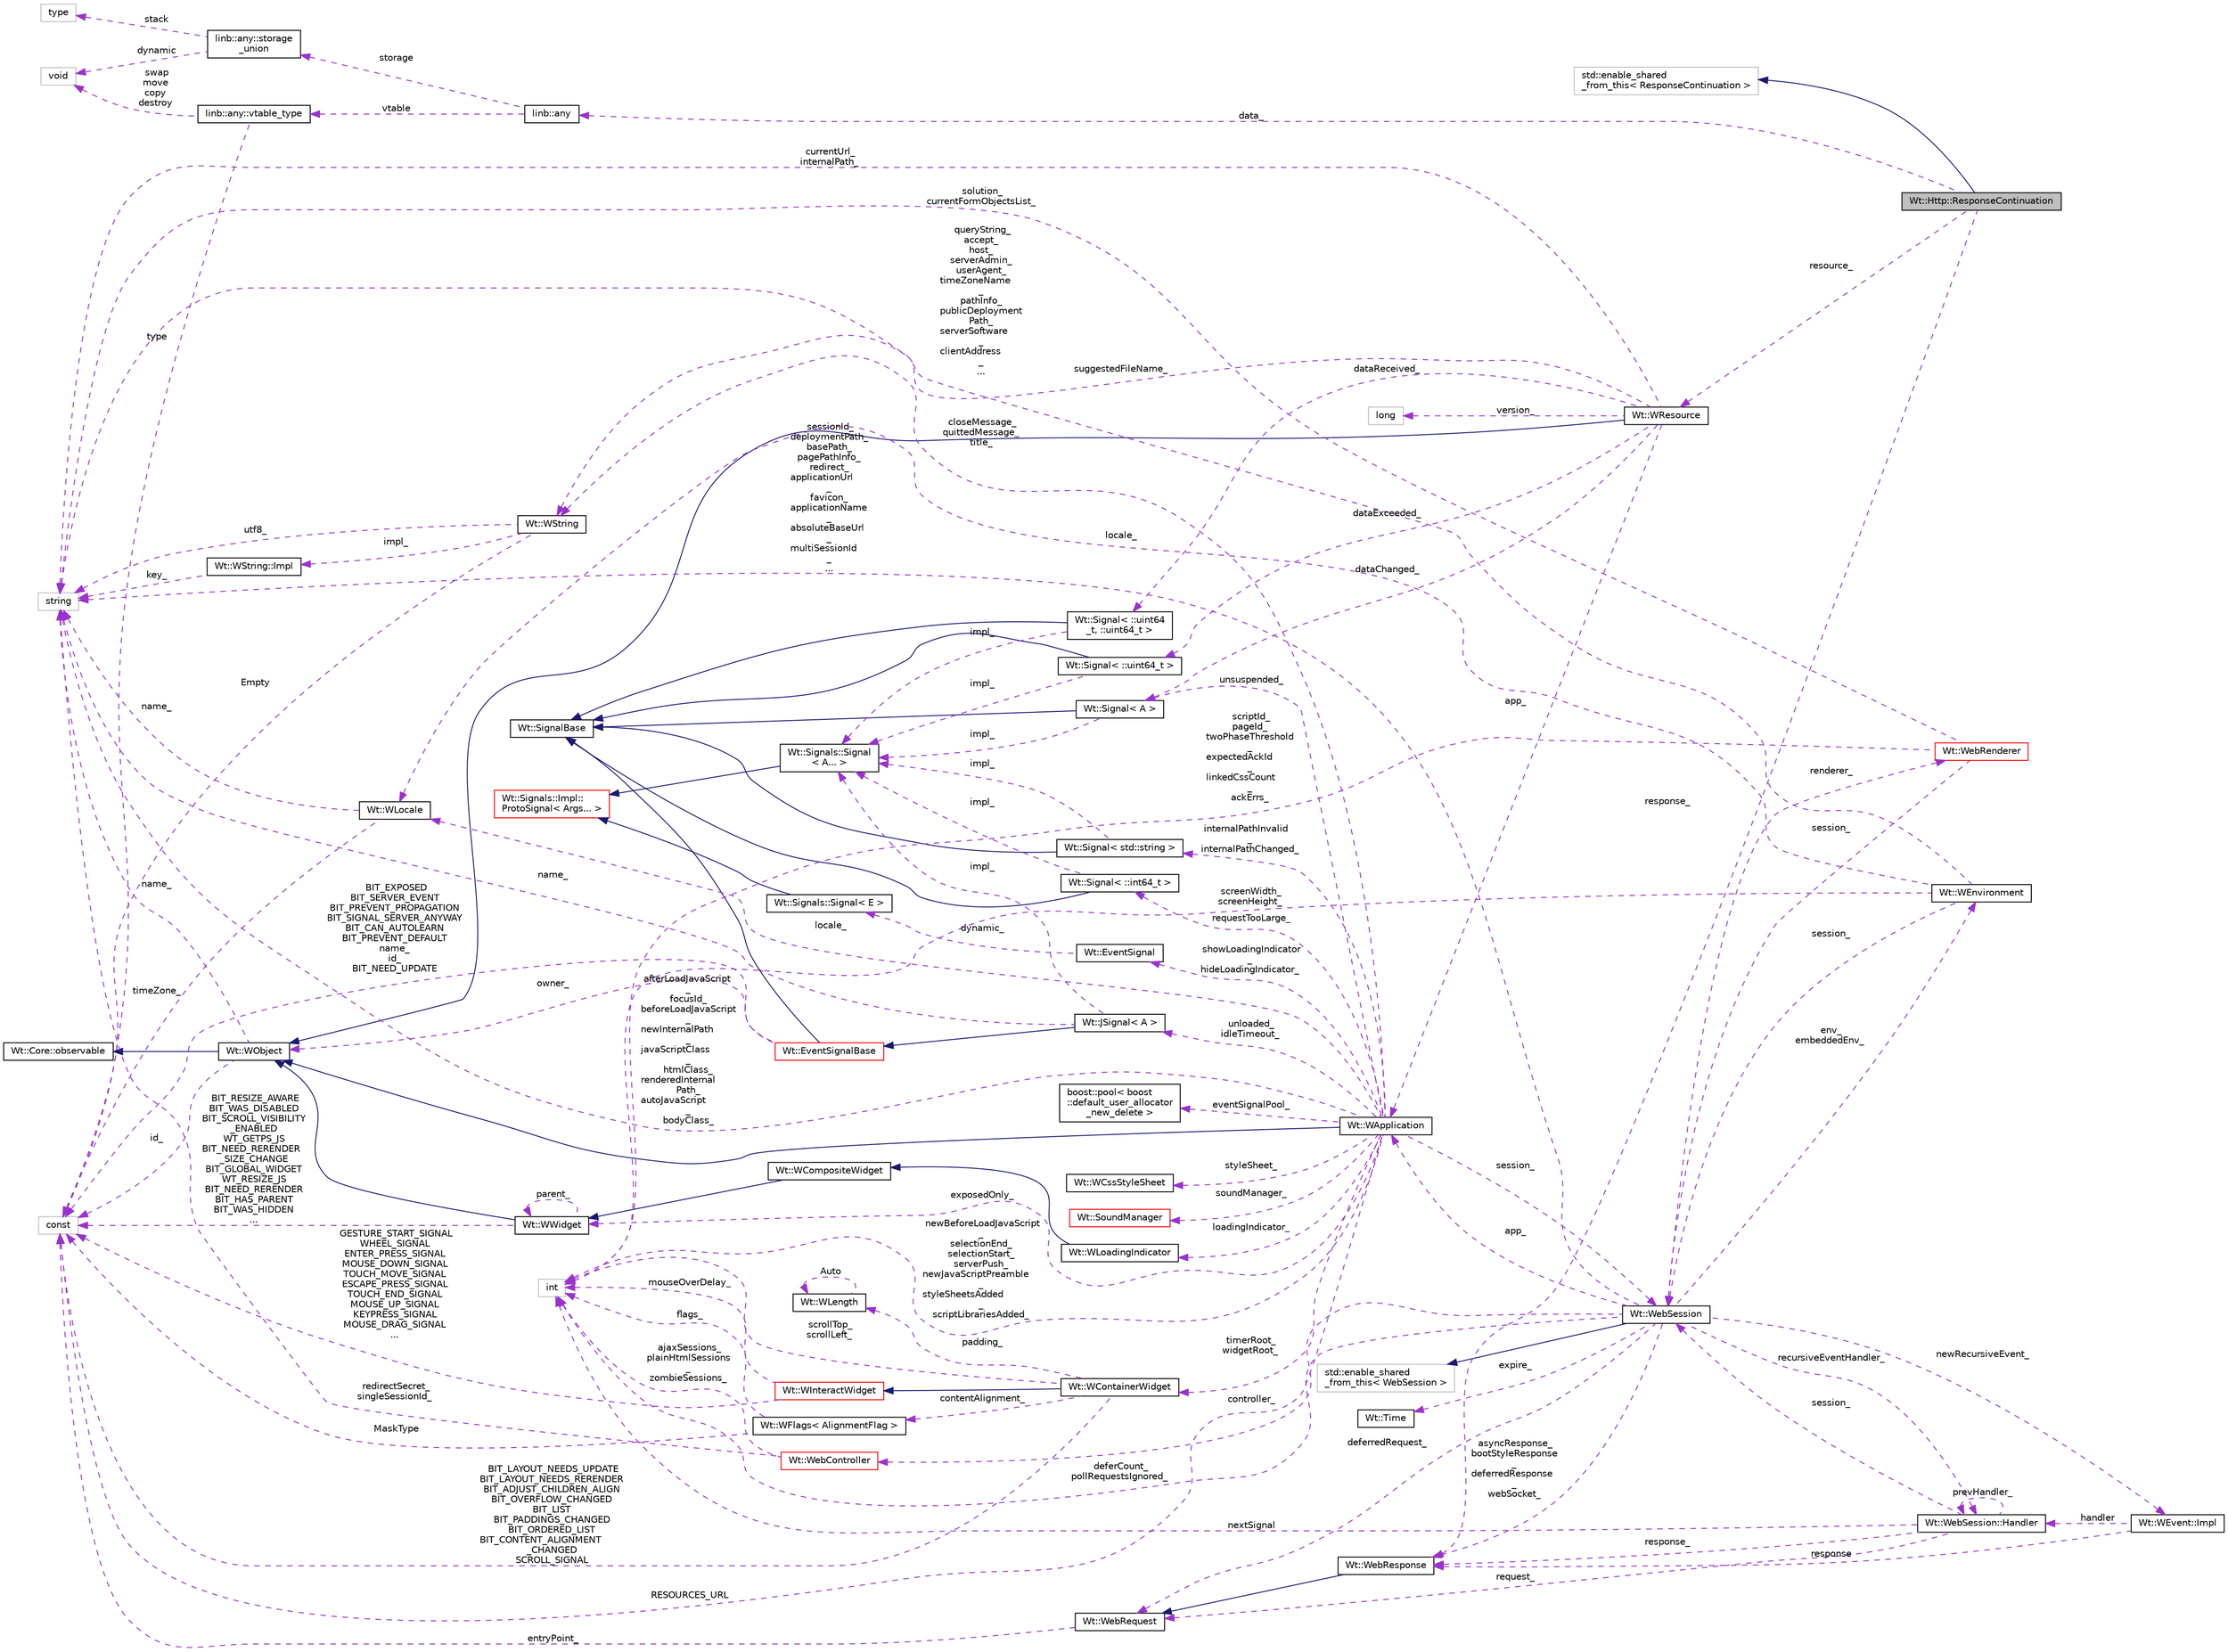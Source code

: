 digraph "Wt::Http::ResponseContinuation"
{
 // LATEX_PDF_SIZE
  edge [fontname="Helvetica",fontsize="10",labelfontname="Helvetica",labelfontsize="10"];
  node [fontname="Helvetica",fontsize="10",shape=record];
  rankdir="LR";
  Node1 [label="Wt::Http::ResponseContinuation",height=0.2,width=0.4,color="black", fillcolor="grey75", style="filled", fontcolor="black",tooltip="A resource response continuation object."];
  Node2 -> Node1 [dir="back",color="midnightblue",fontsize="10",style="solid",fontname="Helvetica"];
  Node2 [label="std::enable_shared\l_from_this\< ResponseContinuation \>",height=0.2,width=0.4,color="grey75", fillcolor="white", style="filled",tooltip=" "];
  Node3 -> Node1 [dir="back",color="darkorchid3",fontsize="10",style="dashed",label=" resource_" ,fontname="Helvetica"];
  Node3 [label="Wt::WResource",height=0.2,width=0.4,color="black", fillcolor="white", style="filled",URL="$classWt_1_1WResource.html",tooltip="An object which can be rendered in the HTTP protocol."];
  Node4 -> Node3 [dir="back",color="midnightblue",fontsize="10",style="solid",fontname="Helvetica"];
  Node4 [label="Wt::WObject",height=0.2,width=0.4,color="black", fillcolor="white", style="filled",URL="$classWt_1_1WObject.html",tooltip="A base class for objects that participate in the signal/slot system."];
  Node5 -> Node4 [dir="back",color="midnightblue",fontsize="10",style="solid",fontname="Helvetica"];
  Node5 [label="Wt::Core::observable",height=0.2,width=0.4,color="black", fillcolor="white", style="filled",URL="$classWt_1_1Core_1_1observable.html",tooltip="A base class for objects whose life-time can be tracked."];
  Node6 -> Node4 [dir="back",color="darkorchid3",fontsize="10",style="dashed",label=" name_" ,fontname="Helvetica"];
  Node6 [label="string",height=0.2,width=0.4,color="grey75", fillcolor="white", style="filled",tooltip=" "];
  Node7 -> Node4 [dir="back",color="darkorchid3",fontsize="10",style="dashed",label=" id_" ,fontname="Helvetica"];
  Node7 [label="const",height=0.2,width=0.4,color="grey75", fillcolor="white", style="filled",tooltip=" "];
  Node8 -> Node3 [dir="back",color="darkorchid3",fontsize="10",style="dashed",label=" dataChanged_" ,fontname="Helvetica"];
  Node8 [label="Wt::Signal\< A \>",height=0.2,width=0.4,color="black", fillcolor="white", style="filled",URL="$classWt_1_1Signal.html",tooltip="A signal that propagates events to listeners."];
  Node9 -> Node8 [dir="back",color="midnightblue",fontsize="10",style="solid",fontname="Helvetica"];
  Node9 [label="Wt::SignalBase",height=0.2,width=0.4,color="black", fillcolor="white", style="filled",URL="$classWt_1_1SignalBase.html",tooltip="Abstract base class of a signal."];
  Node10 -> Node8 [dir="back",color="darkorchid3",fontsize="10",style="dashed",label=" impl_" ,fontname="Helvetica"];
  Node10 [label="Wt::Signals::Signal\l\< A... \>",height=0.2,width=0.4,color="black", fillcolor="white", style="filled",URL="$structWt_1_1Signals_1_1Signal.html",tooltip=" "];
  Node11 -> Node10 [dir="back",color="midnightblue",fontsize="10",style="solid",fontname="Helvetica"];
  Node11 [label="Wt::Signals::Impl::\lProtoSignal\< Args... \>",height=0.2,width=0.4,color="red", fillcolor="white", style="filled",URL="$classWt_1_1Signals_1_1Impl_1_1ProtoSignal.html",tooltip=" "];
  Node18 -> Node3 [dir="back",color="darkorchid3",fontsize="10",style="dashed",label=" app_" ,fontname="Helvetica"];
  Node18 [label="Wt::WApplication",height=0.2,width=0.4,color="black", fillcolor="white", style="filled",URL="$classWt_1_1WApplication.html",tooltip="Represents an application instance for a single session."];
  Node4 -> Node18 [dir="back",color="midnightblue",fontsize="10",style="solid",fontname="Helvetica"];
  Node19 -> Node18 [dir="back",color="darkorchid3",fontsize="10",style="dashed",label=" timerRoot_\nwidgetRoot_" ,fontname="Helvetica"];
  Node19 [label="Wt::WContainerWidget",height=0.2,width=0.4,color="black", fillcolor="white", style="filled",URL="$classWt_1_1WContainerWidget.html",tooltip="A widget that holds and manages child widgets."];
  Node20 -> Node19 [dir="back",color="midnightblue",fontsize="10",style="solid",fontname="Helvetica"];
  Node20 [label="Wt::WInteractWidget",height=0.2,width=0.4,color="red", fillcolor="white", style="filled",URL="$classWt_1_1WInteractWidget.html",tooltip="An abstract widget that can receive user-interface interaction."];
  Node17 -> Node20 [dir="back",color="darkorchid3",fontsize="10",style="dashed",label=" mouseOverDelay_" ,fontname="Helvetica"];
  Node17 [label="int",height=0.2,width=0.4,color="grey75", fillcolor="white", style="filled",tooltip=" "];
  Node7 -> Node20 [dir="back",color="darkorchid3",fontsize="10",style="dashed",label=" GESTURE_START_SIGNAL\nWHEEL_SIGNAL\nENTER_PRESS_SIGNAL\nMOUSE_DOWN_SIGNAL\nTOUCH_MOVE_SIGNAL\nESCAPE_PRESS_SIGNAL\nTOUCH_END_SIGNAL\nMOUSE_UP_SIGNAL\nKEYPRESS_SIGNAL\nMOUSE_DRAG_SIGNAL\n..." ,fontname="Helvetica"];
  Node17 -> Node19 [dir="back",color="darkorchid3",fontsize="10",style="dashed",label=" scrollTop_\nscrollLeft_" ,fontname="Helvetica"];
  Node23 -> Node19 [dir="back",color="darkorchid3",fontsize="10",style="dashed",label=" contentAlignment_" ,fontname="Helvetica"];
  Node23 [label="Wt::WFlags\< AlignmentFlag \>",height=0.2,width=0.4,color="black", fillcolor="white", style="filled",URL="$classWt_1_1WFlags.html",tooltip=" "];
  Node17 -> Node23 [dir="back",color="darkorchid3",fontsize="10",style="dashed",label=" flags_" ,fontname="Helvetica"];
  Node7 -> Node23 [dir="back",color="darkorchid3",fontsize="10",style="dashed",label=" MaskType" ,fontname="Helvetica"];
  Node24 -> Node19 [dir="back",color="darkorchid3",fontsize="10",style="dashed",label=" padding_" ,fontname="Helvetica"];
  Node24 [label="Wt::WLength",height=0.2,width=0.4,color="black", fillcolor="white", style="filled",URL="$classWt_1_1WLength.html",tooltip="A value class that describes a CSS length."];
  Node24 -> Node24 [dir="back",color="darkorchid3",fontsize="10",style="dashed",label=" Auto" ,fontname="Helvetica"];
  Node7 -> Node19 [dir="back",color="darkorchid3",fontsize="10",style="dashed",label=" BIT_LAYOUT_NEEDS_UPDATE\nBIT_LAYOUT_NEEDS_RERENDER\nBIT_ADJUST_CHILDREN_ALIGN\nBIT_OVERFLOW_CHANGED\nBIT_LIST\nBIT_PADDINGS_CHANGED\nBIT_ORDERED_LIST\nBIT_CONTENT_ALIGNMENT\l_CHANGED\nSCROLL_SIGNAL" ,fontname="Helvetica"];
  Node8 -> Node18 [dir="back",color="darkorchid3",fontsize="10",style="dashed",label=" unsuspended_" ,fontname="Helvetica"];
  Node25 -> Node18 [dir="back",color="darkorchid3",fontsize="10",style="dashed",label=" session_" ,fontname="Helvetica"];
  Node25 [label="Wt::WebSession",height=0.2,width=0.4,color="black", fillcolor="white", style="filled",URL="$classWt_1_1WebSession.html",tooltip=" "];
  Node26 -> Node25 [dir="back",color="midnightblue",fontsize="10",style="solid",fontname="Helvetica"];
  Node26 [label="std::enable_shared\l_from_this\< WebSession \>",height=0.2,width=0.4,color="grey75", fillcolor="white", style="filled",tooltip=" "];
  Node18 -> Node25 [dir="back",color="darkorchid3",fontsize="10",style="dashed",label=" app_" ,fontname="Helvetica"];
  Node27 -> Node25 [dir="back",color="darkorchid3",fontsize="10",style="dashed",label=" env_\nembeddedEnv_" ,fontname="Helvetica"];
  Node27 [label="Wt::WEnvironment",height=0.2,width=0.4,color="black", fillcolor="white", style="filled",URL="$classWt_1_1WEnvironment.html",tooltip="A class that captures information on the application environment."];
  Node25 -> Node27 [dir="back",color="darkorchid3",fontsize="10",style="dashed",label=" session_" ,fontname="Helvetica"];
  Node28 -> Node27 [dir="back",color="darkorchid3",fontsize="10",style="dashed",label=" locale_" ,fontname="Helvetica"];
  Node28 [label="Wt::WLocale",height=0.2,width=0.4,color="black", fillcolor="white", style="filled",URL="$classWt_1_1WLocale.html",tooltip="A locale."];
  Node6 -> Node28 [dir="back",color="darkorchid3",fontsize="10",style="dashed",label=" name_" ,fontname="Helvetica"];
  Node7 -> Node28 [dir="back",color="darkorchid3",fontsize="10",style="dashed",label=" timeZone_" ,fontname="Helvetica"];
  Node17 -> Node27 [dir="back",color="darkorchid3",fontsize="10",style="dashed",label=" screenWidth_\nscreenHeight_" ,fontname="Helvetica"];
  Node6 -> Node27 [dir="back",color="darkorchid3",fontsize="10",style="dashed",label=" queryString_\naccept_\nhost_\nserverAdmin_\nuserAgent_\ntimeZoneName\l_\npathInfo_\npublicDeployment\lPath_\nserverSoftware\l_\nclientAddress\l_\n..." ,fontname="Helvetica"];
  Node29 -> Node25 [dir="back",color="darkorchid3",fontsize="10",style="dashed",label=" deferredRequest_" ,fontname="Helvetica"];
  Node29 [label="Wt::WebRequest",height=0.2,width=0.4,color="black", fillcolor="white", style="filled",URL="$classWt_1_1WebRequest.html",tooltip=" "];
  Node7 -> Node29 [dir="back",color="darkorchid3",fontsize="10",style="dashed",label=" entryPoint_" ,fontname="Helvetica"];
  Node30 -> Node25 [dir="back",color="darkorchid3",fontsize="10",style="dashed",label=" renderer_" ,fontname="Helvetica"];
  Node30 [label="Wt::WebRenderer",height=0.2,width=0.4,color="red", fillcolor="white", style="filled",URL="$classWt_1_1WebRenderer.html",tooltip=" "];
  Node25 -> Node30 [dir="back",color="darkorchid3",fontsize="10",style="dashed",label=" session_" ,fontname="Helvetica"];
  Node17 -> Node30 [dir="back",color="darkorchid3",fontsize="10",style="dashed",label=" scriptId_\npageId_\ntwoPhaseThreshold\l_\nexpectedAckId\l_\nlinkedCssCount\l_\nackErrs_" ,fontname="Helvetica"];
  Node6 -> Node30 [dir="back",color="darkorchid3",fontsize="10",style="dashed",label=" solution_\ncurrentFormObjectsList_" ,fontname="Helvetica"];
  Node33 -> Node25 [dir="back",color="darkorchid3",fontsize="10",style="dashed",label=" newRecursiveEvent_" ,fontname="Helvetica"];
  Node33 [label="Wt::WEvent::Impl",height=0.2,width=0.4,color="black", fillcolor="white", style="filled",URL="$structWt_1_1WEvent_1_1Impl.html",tooltip=" "];
  Node34 -> Node33 [dir="back",color="darkorchid3",fontsize="10",style="dashed",label=" response" ,fontname="Helvetica"];
  Node34 [label="Wt::WebResponse",height=0.2,width=0.4,color="black", fillcolor="white", style="filled",URL="$classWt_1_1WebResponse.html",tooltip=" "];
  Node29 -> Node34 [dir="back",color="midnightblue",fontsize="10",style="solid",fontname="Helvetica"];
  Node35 -> Node33 [dir="back",color="darkorchid3",fontsize="10",style="dashed",label=" handler" ,fontname="Helvetica"];
  Node35 [label="Wt::WebSession::Handler",height=0.2,width=0.4,color="black", fillcolor="white", style="filled",URL="$classWt_1_1WebSession_1_1Handler.html",tooltip=" "];
  Node29 -> Node35 [dir="back",color="darkorchid3",fontsize="10",style="dashed",label=" request_" ,fontname="Helvetica"];
  Node25 -> Node35 [dir="back",color="darkorchid3",fontsize="10",style="dashed",label=" session_" ,fontname="Helvetica"];
  Node34 -> Node35 [dir="back",color="darkorchid3",fontsize="10",style="dashed",label=" response_" ,fontname="Helvetica"];
  Node17 -> Node35 [dir="back",color="darkorchid3",fontsize="10",style="dashed",label=" nextSignal" ,fontname="Helvetica"];
  Node35 -> Node35 [dir="back",color="darkorchid3",fontsize="10",style="dashed",label=" prevHandler_" ,fontname="Helvetica"];
  Node36 -> Node25 [dir="back",color="darkorchid3",fontsize="10",style="dashed",label=" expire_" ,fontname="Helvetica"];
  Node36 [label="Wt::Time",height=0.2,width=0.4,color="black", fillcolor="white", style="filled",URL="$classWt_1_1Time.html",tooltip=" "];
  Node37 -> Node25 [dir="back",color="darkorchid3",fontsize="10",style="dashed",label=" controller_" ,fontname="Helvetica"];
  Node37 [label="Wt::WebController",height=0.2,width=0.4,color="red", fillcolor="white", style="filled",URL="$classWt_1_1WebController.html",tooltip=" "];
  Node17 -> Node37 [dir="back",color="darkorchid3",fontsize="10",style="dashed",label=" ajaxSessions_\nplainHtmlSessions\l_\nzombieSessions_" ,fontname="Helvetica"];
  Node6 -> Node37 [dir="back",color="darkorchid3",fontsize="10",style="dashed",label=" redirectSecret_\nsingleSessionId_" ,fontname="Helvetica"];
  Node34 -> Node25 [dir="back",color="darkorchid3",fontsize="10",style="dashed",label=" asyncResponse_\nbootStyleResponse\l_\ndeferredResponse\l_\nwebSocket_" ,fontname="Helvetica"];
  Node17 -> Node25 [dir="back",color="darkorchid3",fontsize="10",style="dashed",label=" deferCount_\npollRequestsIgnored_" ,fontname="Helvetica"];
  Node6 -> Node25 [dir="back",color="darkorchid3",fontsize="10",style="dashed",label=" sessionId_\ndeploymentPath_\nbasePath_\npagePathInfo_\nredirect_\napplicationUrl\l_\nfavicon_\napplicationName\l_\nabsoluteBaseUrl\l_\nmultiSessionId\l_\n..." ,fontname="Helvetica"];
  Node35 -> Node25 [dir="back",color="darkorchid3",fontsize="10",style="dashed",label=" recursiveEventHandler_" ,fontname="Helvetica"];
  Node44 -> Node18 [dir="back",color="darkorchid3",fontsize="10",style="dashed",label=" closeMessage_\nquittedMessage_\ntitle_" ,fontname="Helvetica"];
  Node44 [label="Wt::WString",height=0.2,width=0.4,color="black", fillcolor="white", style="filled",URL="$classWt_1_1WString.html",tooltip="A value class which describes a locale-aware unicode string."];
  Node45 -> Node44 [dir="back",color="darkorchid3",fontsize="10",style="dashed",label=" impl_" ,fontname="Helvetica"];
  Node45 [label="Wt::WString::Impl",height=0.2,width=0.4,color="black", fillcolor="white", style="filled",URL="$structWt_1_1WString_1_1Impl.html",tooltip=" "];
  Node6 -> Node45 [dir="back",color="darkorchid3",fontsize="10",style="dashed",label=" key_" ,fontname="Helvetica"];
  Node6 -> Node44 [dir="back",color="darkorchid3",fontsize="10",style="dashed",label=" utf8_" ,fontname="Helvetica"];
  Node7 -> Node44 [dir="back",color="darkorchid3",fontsize="10",style="dashed",label=" Empty" ,fontname="Helvetica"];
  Node46 -> Node18 [dir="back",color="darkorchid3",fontsize="10",style="dashed",label=" showLoadingIndicator\l_\nhideLoadingIndicator_" ,fontname="Helvetica"];
  Node46 [label="Wt::EventSignal",height=0.2,width=0.4,color="black", fillcolor="white", style="filled",URL="$classWt_1_1EventSignal.html",tooltip="A signal that conveys user-interface events."];
  Node47 -> Node46 [dir="back",color="darkorchid3",fontsize="10",style="dashed",label=" dynamic_" ,fontname="Helvetica"];
  Node47 [label="Wt::Signals::Signal\< E \>",height=0.2,width=0.4,color="black", fillcolor="white", style="filled",URL="$structWt_1_1Signals_1_1Signal.html",tooltip=" "];
  Node11 -> Node47 [dir="back",color="midnightblue",fontsize="10",style="solid",fontname="Helvetica"];
  Node48 -> Node18 [dir="back",color="darkorchid3",fontsize="10",style="dashed",label=" eventSignalPool_" ,fontname="Helvetica"];
  Node48 [label="boost::pool\< boost\l::default_user_allocator\l_new_delete \>",height=0.2,width=0.4,color="black", fillcolor="white", style="filled",URL="$classboost_1_1pool.html",tooltip=" "];
  Node28 -> Node18 [dir="back",color="darkorchid3",fontsize="10",style="dashed",label=" locale_" ,fontname="Helvetica"];
  Node49 -> Node18 [dir="back",color="darkorchid3",fontsize="10",style="dashed",label=" unloaded_\nidleTimeout_" ,fontname="Helvetica"];
  Node49 [label="Wt::JSignal\< A \>",height=0.2,width=0.4,color="black", fillcolor="white", style="filled",URL="$classWt_1_1JSignal.html",tooltip="A signal to relay JavaScript to C++ calls."];
  Node50 -> Node49 [dir="back",color="midnightblue",fontsize="10",style="solid",fontname="Helvetica"];
  Node50 [label="Wt::EventSignalBase",height=0.2,width=0.4,color="red", fillcolor="white", style="filled",URL="$classWt_1_1EventSignalBase.html",tooltip="Abstract base class of an event signal."];
  Node9 -> Node50 [dir="back",color="midnightblue",fontsize="10",style="solid",fontname="Helvetica"];
  Node4 -> Node50 [dir="back",color="darkorchid3",fontsize="10",style="dashed",label=" owner_" ,fontname="Helvetica"];
  Node7 -> Node50 [dir="back",color="darkorchid3",fontsize="10",style="dashed",label=" BIT_EXPOSED\nBIT_SERVER_EVENT\nBIT_PREVENT_PROPAGATION\nBIT_SIGNAL_SERVER_ANYWAY\nBIT_CAN_AUTOLEARN\nBIT_PREVENT_DEFAULT\nname_\nid_\nBIT_NEED_UPDATE" ,fontname="Helvetica"];
  Node6 -> Node49 [dir="back",color="darkorchid3",fontsize="10",style="dashed",label=" name_" ,fontname="Helvetica"];
  Node10 -> Node49 [dir="back",color="darkorchid3",fontsize="10",style="dashed",label=" impl_" ,fontname="Helvetica"];
  Node52 -> Node18 [dir="back",color="darkorchid3",fontsize="10",style="dashed",label=" loadingIndicator_" ,fontname="Helvetica"];
  Node52 [label="Wt::WLoadingIndicator",height=0.2,width=0.4,color="black", fillcolor="white", style="filled",URL="$classWt_1_1WLoadingIndicator.html",tooltip="An abstract interface for a loading indicator."];
  Node53 -> Node52 [dir="back",color="midnightblue",fontsize="10",style="solid",fontname="Helvetica"];
  Node53 [label="Wt::WCompositeWidget",height=0.2,width=0.4,color="black", fillcolor="white", style="filled",URL="$classWt_1_1WCompositeWidget.html",tooltip="A widget that hides the implementation of composite widgets."];
  Node22 -> Node53 [dir="back",color="midnightblue",fontsize="10",style="solid",fontname="Helvetica"];
  Node22 [label="Wt::WWidget",height=0.2,width=0.4,color="black", fillcolor="white", style="filled",URL="$classWt_1_1WWidget.html",tooltip="The abstract base class for a user-interface component."];
  Node4 -> Node22 [dir="back",color="midnightblue",fontsize="10",style="solid",fontname="Helvetica"];
  Node22 -> Node22 [dir="back",color="darkorchid3",fontsize="10",style="dashed",label=" parent_" ,fontname="Helvetica"];
  Node7 -> Node22 [dir="back",color="darkorchid3",fontsize="10",style="dashed",label=" BIT_RESIZE_AWARE\nBIT_WAS_DISABLED\nBIT_SCROLL_VISIBILITY\l_ENABLED\nWT_GETPS_JS\nBIT_NEED_RERENDER\l_SIZE_CHANGE\nBIT_GLOBAL_WIDGET\nWT_RESIZE_JS\nBIT_NEED_RERENDER\nBIT_HAS_PARENT\nBIT_WAS_HIDDEN\n..." ,fontname="Helvetica"];
  Node54 -> Node18 [dir="back",color="darkorchid3",fontsize="10",style="dashed",label=" styleSheet_" ,fontname="Helvetica"];
  Node54 [label="Wt::WCssStyleSheet",height=0.2,width=0.4,color="black", fillcolor="white", style="filled",URL="$classWt_1_1WCssStyleSheet.html",tooltip="A CSS style sheet."];
  Node55 -> Node18 [dir="back",color="darkorchid3",fontsize="10",style="dashed",label=" internalPathInvalid\l_\ninternalPathChanged_" ,fontname="Helvetica"];
  Node55 [label="Wt::Signal\< std::string \>",height=0.2,width=0.4,color="black", fillcolor="white", style="filled",URL="$classWt_1_1Signal.html",tooltip=" "];
  Node9 -> Node55 [dir="back",color="midnightblue",fontsize="10",style="solid",fontname="Helvetica"];
  Node10 -> Node55 [dir="back",color="darkorchid3",fontsize="10",style="dashed",label=" impl_" ,fontname="Helvetica"];
  Node56 -> Node18 [dir="back",color="darkorchid3",fontsize="10",style="dashed",label=" requestTooLarge_" ,fontname="Helvetica"];
  Node56 [label="Wt::Signal\< ::int64_t \>",height=0.2,width=0.4,color="black", fillcolor="white", style="filled",URL="$classWt_1_1Signal.html",tooltip=" "];
  Node9 -> Node56 [dir="back",color="midnightblue",fontsize="10",style="solid",fontname="Helvetica"];
  Node10 -> Node56 [dir="back",color="darkorchid3",fontsize="10",style="dashed",label=" impl_" ,fontname="Helvetica"];
  Node17 -> Node18 [dir="back",color="darkorchid3",fontsize="10",style="dashed",label=" newBeforeLoadJavaScript\l_\nselectionEnd_\nselectionStart_\nserverPush_\nnewJavaScriptPreamble\l_\nstyleSheetsAdded\l_\nscriptLibrariesAdded_" ,fontname="Helvetica"];
  Node57 -> Node18 [dir="back",color="darkorchid3",fontsize="10",style="dashed",label=" soundManager_" ,fontname="Helvetica"];
  Node57 [label="Wt::SoundManager",height=0.2,width=0.4,color="red", fillcolor="white", style="filled",URL="$classWt_1_1SoundManager.html",tooltip=" "];
  Node22 -> Node18 [dir="back",color="darkorchid3",fontsize="10",style="dashed",label=" exposedOnly_" ,fontname="Helvetica"];
  Node6 -> Node18 [dir="back",color="darkorchid3",fontsize="10",style="dashed",label=" afterLoadJavaScript\l_\nfocusId_\nbeforeLoadJavaScript\l_\nnewInternalPath\l_\njavaScriptClass\l_\nhtmlClass_\nrenderedInternal\lPath_\nautoJavaScript\l_\nbodyClass_" ,fontname="Helvetica"];
  Node7 -> Node18 [dir="back",color="darkorchid3",fontsize="10",style="dashed",label=" RESOURCES_URL" ,fontname="Helvetica"];
  Node68 -> Node3 [dir="back",color="darkorchid3",fontsize="10",style="dashed",label=" dataReceived_" ,fontname="Helvetica"];
  Node68 [label="Wt::Signal\< ::uint64\l_t, ::uint64_t \>",height=0.2,width=0.4,color="black", fillcolor="white", style="filled",URL="$classWt_1_1Signal.html",tooltip=" "];
  Node9 -> Node68 [dir="back",color="midnightblue",fontsize="10",style="solid",fontname="Helvetica"];
  Node10 -> Node68 [dir="back",color="darkorchid3",fontsize="10",style="dashed",label=" impl_" ,fontname="Helvetica"];
  Node44 -> Node3 [dir="back",color="darkorchid3",fontsize="10",style="dashed",label=" suggestedFileName_" ,fontname="Helvetica"];
  Node6 -> Node3 [dir="back",color="darkorchid3",fontsize="10",style="dashed",label=" currentUrl_\ninternalPath_" ,fontname="Helvetica"];
  Node69 -> Node3 [dir="back",color="darkorchid3",fontsize="10",style="dashed",label=" version_" ,fontname="Helvetica"];
  Node69 [label="long",height=0.2,width=0.4,color="grey75", fillcolor="white", style="filled",tooltip=" "];
  Node70 -> Node3 [dir="back",color="darkorchid3",fontsize="10",style="dashed",label=" dataExceeded_" ,fontname="Helvetica"];
  Node70 [label="Wt::Signal\< ::uint64_t \>",height=0.2,width=0.4,color="black", fillcolor="white", style="filled",URL="$classWt_1_1Signal.html",tooltip=" "];
  Node9 -> Node70 [dir="back",color="midnightblue",fontsize="10",style="solid",fontname="Helvetica"];
  Node10 -> Node70 [dir="back",color="darkorchid3",fontsize="10",style="dashed",label=" impl_" ,fontname="Helvetica"];
  Node34 -> Node1 [dir="back",color="darkorchid3",fontsize="10",style="dashed",label=" response_" ,fontname="Helvetica"];
  Node71 -> Node1 [dir="back",color="darkorchid3",fontsize="10",style="dashed",label=" data_" ,fontname="Helvetica"];
  Node71 [label="linb::any",height=0.2,width=0.4,color="black", fillcolor="white", style="filled",URL="$classlinb_1_1any.html",tooltip=" "];
  Node72 -> Node71 [dir="back",color="darkorchid3",fontsize="10",style="dashed",label=" vtable" ,fontname="Helvetica"];
  Node72 [label="linb::any::vtable_type",height=0.2,width=0.4,color="black", fillcolor="white", style="filled",URL="$structlinb_1_1any_1_1vtable__type.html",tooltip="Base VTable specification."];
  Node14 -> Node72 [dir="back",color="darkorchid3",fontsize="10",style="dashed",label=" swap\nmove\ncopy\ndestroy" ,fontname="Helvetica"];
  Node14 [label="void",height=0.2,width=0.4,color="grey75", fillcolor="white", style="filled",tooltip=" "];
  Node7 -> Node72 [dir="back",color="darkorchid3",fontsize="10",style="dashed",label=" type" ,fontname="Helvetica"];
  Node73 -> Node71 [dir="back",color="darkorchid3",fontsize="10",style="dashed",label=" storage" ,fontname="Helvetica"];
  Node73 [label="linb::any::storage\l_union",height=0.2,width=0.4,color="black", fillcolor="white", style="filled",URL="$unionlinb_1_1any_1_1storage__union.html",tooltip=" "];
  Node14 -> Node73 [dir="back",color="darkorchid3",fontsize="10",style="dashed",label=" dynamic" ,fontname="Helvetica"];
  Node74 -> Node73 [dir="back",color="darkorchid3",fontsize="10",style="dashed",label=" stack" ,fontname="Helvetica"];
  Node74 [label="type",height=0.2,width=0.4,color="grey75", fillcolor="white", style="filled",tooltip=" "];
}
